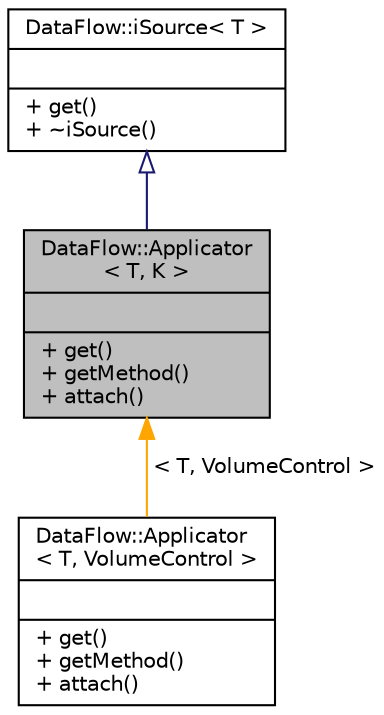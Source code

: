 digraph "DataFlow::Applicator&lt; T, K &gt;"
{
 // INTERACTIVE_SVG=YES
  bgcolor="transparent";
  edge [fontname="Helvetica",fontsize="10",labelfontname="Helvetica",labelfontsize="10"];
  node [fontname="Helvetica",fontsize="10",shape=record];
  Node0 [label="{DataFlow::Applicator\l\< T, K \>\n||+ get()\l+ getMethod()\l+ attach()\l}",height=0.2,width=0.4,color="black", fillcolor="grey75", style="filled", fontcolor="black"];
  Node1 -> Node0 [dir="back",color="midnightblue",fontsize="10",style="solid",arrowtail="onormal",fontname="Helvetica"];
  Node1 [label="{DataFlow::iSource\< T \>\n||+ get()\l+ ~iSource()\l}",height=0.2,width=0.4,color="black",URL="$classDataFlow_1_1iSource.html"];
  Node0 -> Node2 [dir="back",color="orange",fontsize="10",style="solid",label=" \< T, VolumeControl \>" ,fontname="Helvetica"];
  Node2 [label="{DataFlow::Applicator\l\< T, VolumeControl \>\n||+ get()\l+ getMethod()\l+ attach()\l}",height=0.2,width=0.4,color="black",URL="$classDataFlow_1_1Applicator.html"];
}
